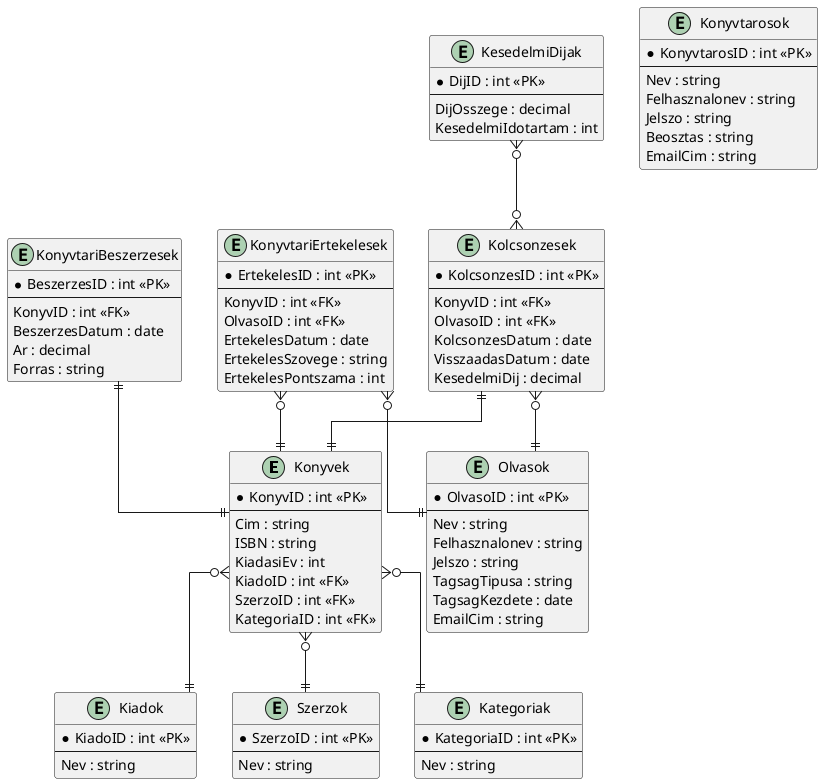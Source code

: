 @startuml
' hide the spot
' hide circle

' avoid problems with angled crows feet
skinparam linetype ortho

entity "Konyvek" as Books {
  *KonyvID : int <<PK>>
  --
  Cim : string
  ISBN : string
  KiadasiEv : int
  KiadoID : int <<FK>>
  SzerzoID : int <<FK>>
  KategoriaID : int <<FK>>
}

entity "Kiadok" as Publishers {
  *KiadoID : int <<PK>>
  --
  Nev : string
}

entity "Szerzok" as Authors {
  *SzerzoID : int <<PK>>
  --
  Nev : string
}

entity "Kategoriak" as Categories {
  *KategoriaID : int <<PK>>
  --
  Nev : string
}

entity "Konyvtarosok" as Librarians {
  *KonyvtarosID : int <<PK>>
  --
  Nev : string
  Felhasznalonev : string
  Jelszo : string
  Beosztas : string
  EmailCim : string
}

entity "Olvasok" as Readers {
  *OlvasoID : int <<PK>>
  --
  Nev : string
  Felhasznalonev : string
  Jelszo : string
  TagsagTipusa : string
  TagsagKezdete : date
  EmailCim : string
}

entity "Kolcsonzesek" as Loans {
  *KolcsonzesID : int <<PK>>
  --
  KonyvID : int <<FK>>
  OlvasoID : int <<FK>>
  KolcsonzesDatum : date
  VisszaadasDatum : date
  KesedelmiDij : decimal
}

entity "KesedelmiDijak" as LateFees {
  *DijID : int <<PK>>
  --
  DijOsszege : decimal
  KesedelmiIdotartam : int
}

entity "KonyvtariBeszerzesek" as LibraryAcquisitions {
  *BeszerzesID : int <<PK>>
  --
  KonyvID : int <<FK>>
  BeszerzesDatum : date
  Ar : decimal
  Forras : string
}

entity "KonyvtariErtekelesek" as LibraryReviews {
  *ErtekelesID : int <<PK>>
  --
  KonyvID : int <<FK>>
  OlvasoID : int <<FK>>
  ErtekelesDatum : date
  ErtekelesSzovege : string
  ErtekelesPontszama : int
}

Books }o--|| Publishers
Books }o--|| Authors
Books }o--|| Categories
Loans ||--|| Books
Loans }o--|| Readers
LateFees }o--o{ Loans
LibraryAcquisitions ||--|| Books
LibraryReviews }o--|| Books
LibraryReviews }o--|| Readers
@enduml